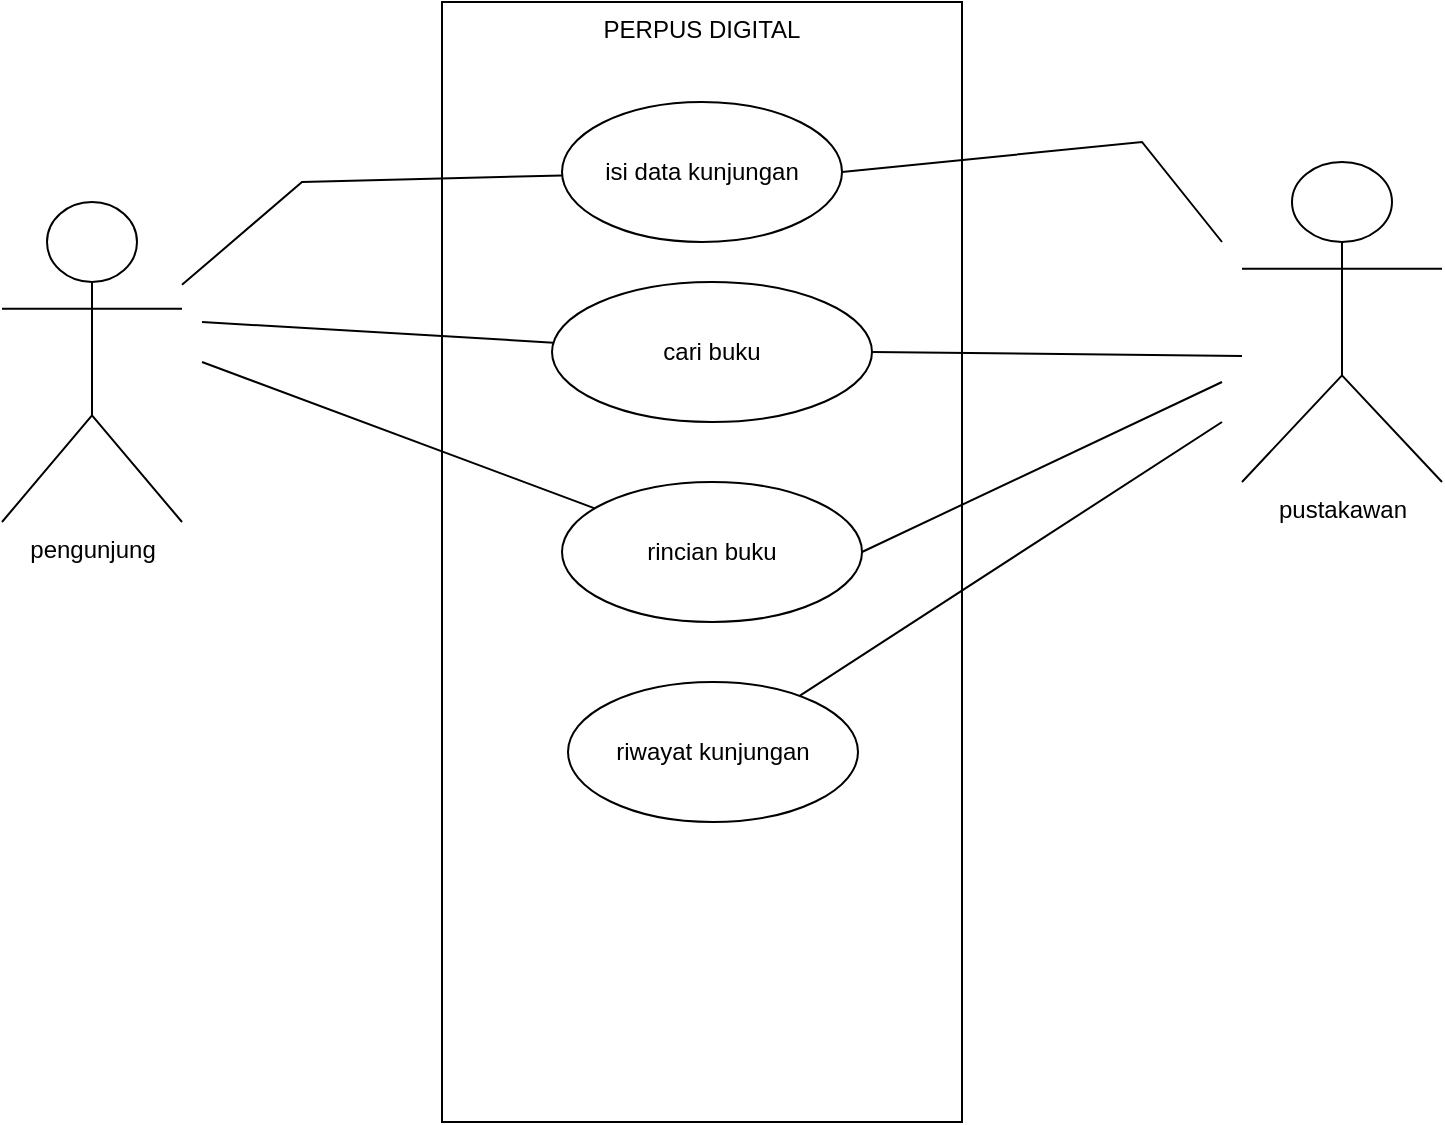 <mxfile version="23.1.1" type="github">
  <diagram name="Page-1" id="2vugY1HEAnYX5uprdd2u">
    <mxGraphModel dx="880" dy="468" grid="1" gridSize="10" guides="1" tooltips="1" connect="1" arrows="1" fold="1" page="1" pageScale="1" pageWidth="850" pageHeight="1100" math="0" shadow="0">
      <root>
        <mxCell id="0" />
        <mxCell id="1" parent="0" />
        <mxCell id="UhrWUVNZwqdm1D_5aJh4-1" value="PERPUS DIGITAL" style="rounded=0;whiteSpace=wrap;html=1;verticalAlign=top;" vertex="1" parent="1">
          <mxGeometry x="290" y="20" width="260" height="560" as="geometry" />
        </mxCell>
        <mxCell id="UhrWUVNZwqdm1D_5aJh4-4" value="isi data kunjungan" style="ellipse;whiteSpace=wrap;html=1;" vertex="1" parent="1">
          <mxGeometry x="350" y="70" width="140" height="70" as="geometry" />
        </mxCell>
        <mxCell id="UhrWUVNZwqdm1D_5aJh4-5" value="cari buku" style="ellipse;whiteSpace=wrap;html=1;" vertex="1" parent="1">
          <mxGeometry x="345" y="160" width="160" height="70" as="geometry" />
        </mxCell>
        <mxCell id="UhrWUVNZwqdm1D_5aJh4-6" value="rincian buku" style="ellipse;whiteSpace=wrap;html=1;" vertex="1" parent="1">
          <mxGeometry x="350" y="260" width="150" height="70" as="geometry" />
        </mxCell>
        <mxCell id="UhrWUVNZwqdm1D_5aJh4-7" value="riwayat kunjungan" style="ellipse;whiteSpace=wrap;html=1;" vertex="1" parent="1">
          <mxGeometry x="353" y="360" width="145" height="70" as="geometry" />
        </mxCell>
        <mxCell id="UhrWUVNZwqdm1D_5aJh4-9" value="pengunjung" style="shape=umlActor;verticalLabelPosition=bottom;verticalAlign=top;html=1;outlineConnect=0;" vertex="1" parent="1">
          <mxGeometry x="70" y="120" width="90" height="160" as="geometry" />
        </mxCell>
        <mxCell id="UhrWUVNZwqdm1D_5aJh4-12" value="pustakawan" style="shape=umlActor;verticalLabelPosition=bottom;verticalAlign=top;html=1;outlineConnect=0;" vertex="1" parent="1">
          <mxGeometry x="690" y="100" width="100" height="160" as="geometry" />
        </mxCell>
        <mxCell id="UhrWUVNZwqdm1D_5aJh4-14" value="" style="endArrow=none;html=1;rounded=0;" edge="1" parent="1" source="UhrWUVNZwqdm1D_5aJh4-9" target="UhrWUVNZwqdm1D_5aJh4-4">
          <mxGeometry width="50" height="50" relative="1" as="geometry">
            <mxPoint x="180" y="170" as="sourcePoint" />
            <mxPoint x="250" y="120" as="targetPoint" />
            <Array as="points">
              <mxPoint x="220" y="110" />
            </Array>
          </mxGeometry>
        </mxCell>
        <mxCell id="UhrWUVNZwqdm1D_5aJh4-15" value="" style="endArrow=none;html=1;rounded=0;" edge="1" parent="1" target="UhrWUVNZwqdm1D_5aJh4-5">
          <mxGeometry width="50" height="50" relative="1" as="geometry">
            <mxPoint x="170" y="180" as="sourcePoint" />
            <mxPoint x="270" y="220" as="targetPoint" />
          </mxGeometry>
        </mxCell>
        <mxCell id="UhrWUVNZwqdm1D_5aJh4-17" value="" style="endArrow=none;html=1;rounded=0;" edge="1" parent="1" target="UhrWUVNZwqdm1D_5aJh4-6">
          <mxGeometry width="50" height="50" relative="1" as="geometry">
            <mxPoint x="170" y="200" as="sourcePoint" />
            <mxPoint x="290" y="260" as="targetPoint" />
          </mxGeometry>
        </mxCell>
        <mxCell id="UhrWUVNZwqdm1D_5aJh4-19" value="" style="endArrow=none;html=1;rounded=0;exitX=1;exitY=0.5;exitDx=0;exitDy=0;" edge="1" parent="1" source="UhrWUVNZwqdm1D_5aJh4-5">
          <mxGeometry width="50" height="50" relative="1" as="geometry">
            <mxPoint x="610" y="250" as="sourcePoint" />
            <mxPoint x="690" y="197" as="targetPoint" />
          </mxGeometry>
        </mxCell>
        <mxCell id="UhrWUVNZwqdm1D_5aJh4-20" value="" style="endArrow=none;html=1;rounded=0;exitX=1;exitY=0.5;exitDx=0;exitDy=0;" edge="1" parent="1" source="UhrWUVNZwqdm1D_5aJh4-4">
          <mxGeometry width="50" height="50" relative="1" as="geometry">
            <mxPoint x="570" y="170" as="sourcePoint" />
            <mxPoint x="680" y="140" as="targetPoint" />
            <Array as="points">
              <mxPoint x="640" y="90" />
            </Array>
          </mxGeometry>
        </mxCell>
        <mxCell id="UhrWUVNZwqdm1D_5aJh4-21" value="" style="endArrow=none;html=1;rounded=0;exitX=1;exitY=0.5;exitDx=0;exitDy=0;" edge="1" parent="1" source="UhrWUVNZwqdm1D_5aJh4-6">
          <mxGeometry width="50" height="50" relative="1" as="geometry">
            <mxPoint x="580" y="300" as="sourcePoint" />
            <mxPoint x="680" y="210" as="targetPoint" />
          </mxGeometry>
        </mxCell>
        <mxCell id="UhrWUVNZwqdm1D_5aJh4-22" value="" style="endArrow=none;html=1;rounded=0;" edge="1" parent="1" source="UhrWUVNZwqdm1D_5aJh4-7">
          <mxGeometry width="50" height="50" relative="1" as="geometry">
            <mxPoint x="580" y="380" as="sourcePoint" />
            <mxPoint x="680" y="230" as="targetPoint" />
          </mxGeometry>
        </mxCell>
      </root>
    </mxGraphModel>
  </diagram>
</mxfile>
